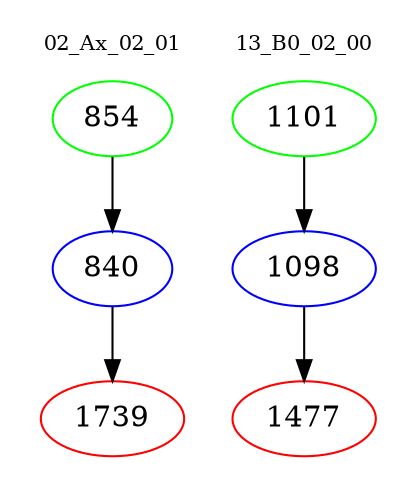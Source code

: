 digraph{
subgraph cluster_0 {
color = white
label = "02_Ax_02_01";
fontsize=10;
T0_854 [label="854", color="green"]
T0_854 -> T0_840 [color="black"]
T0_840 [label="840", color="blue"]
T0_840 -> T0_1739 [color="black"]
T0_1739 [label="1739", color="red"]
}
subgraph cluster_1 {
color = white
label = "13_B0_02_00";
fontsize=10;
T1_1101 [label="1101", color="green"]
T1_1101 -> T1_1098 [color="black"]
T1_1098 [label="1098", color="blue"]
T1_1098 -> T1_1477 [color="black"]
T1_1477 [label="1477", color="red"]
}
}
